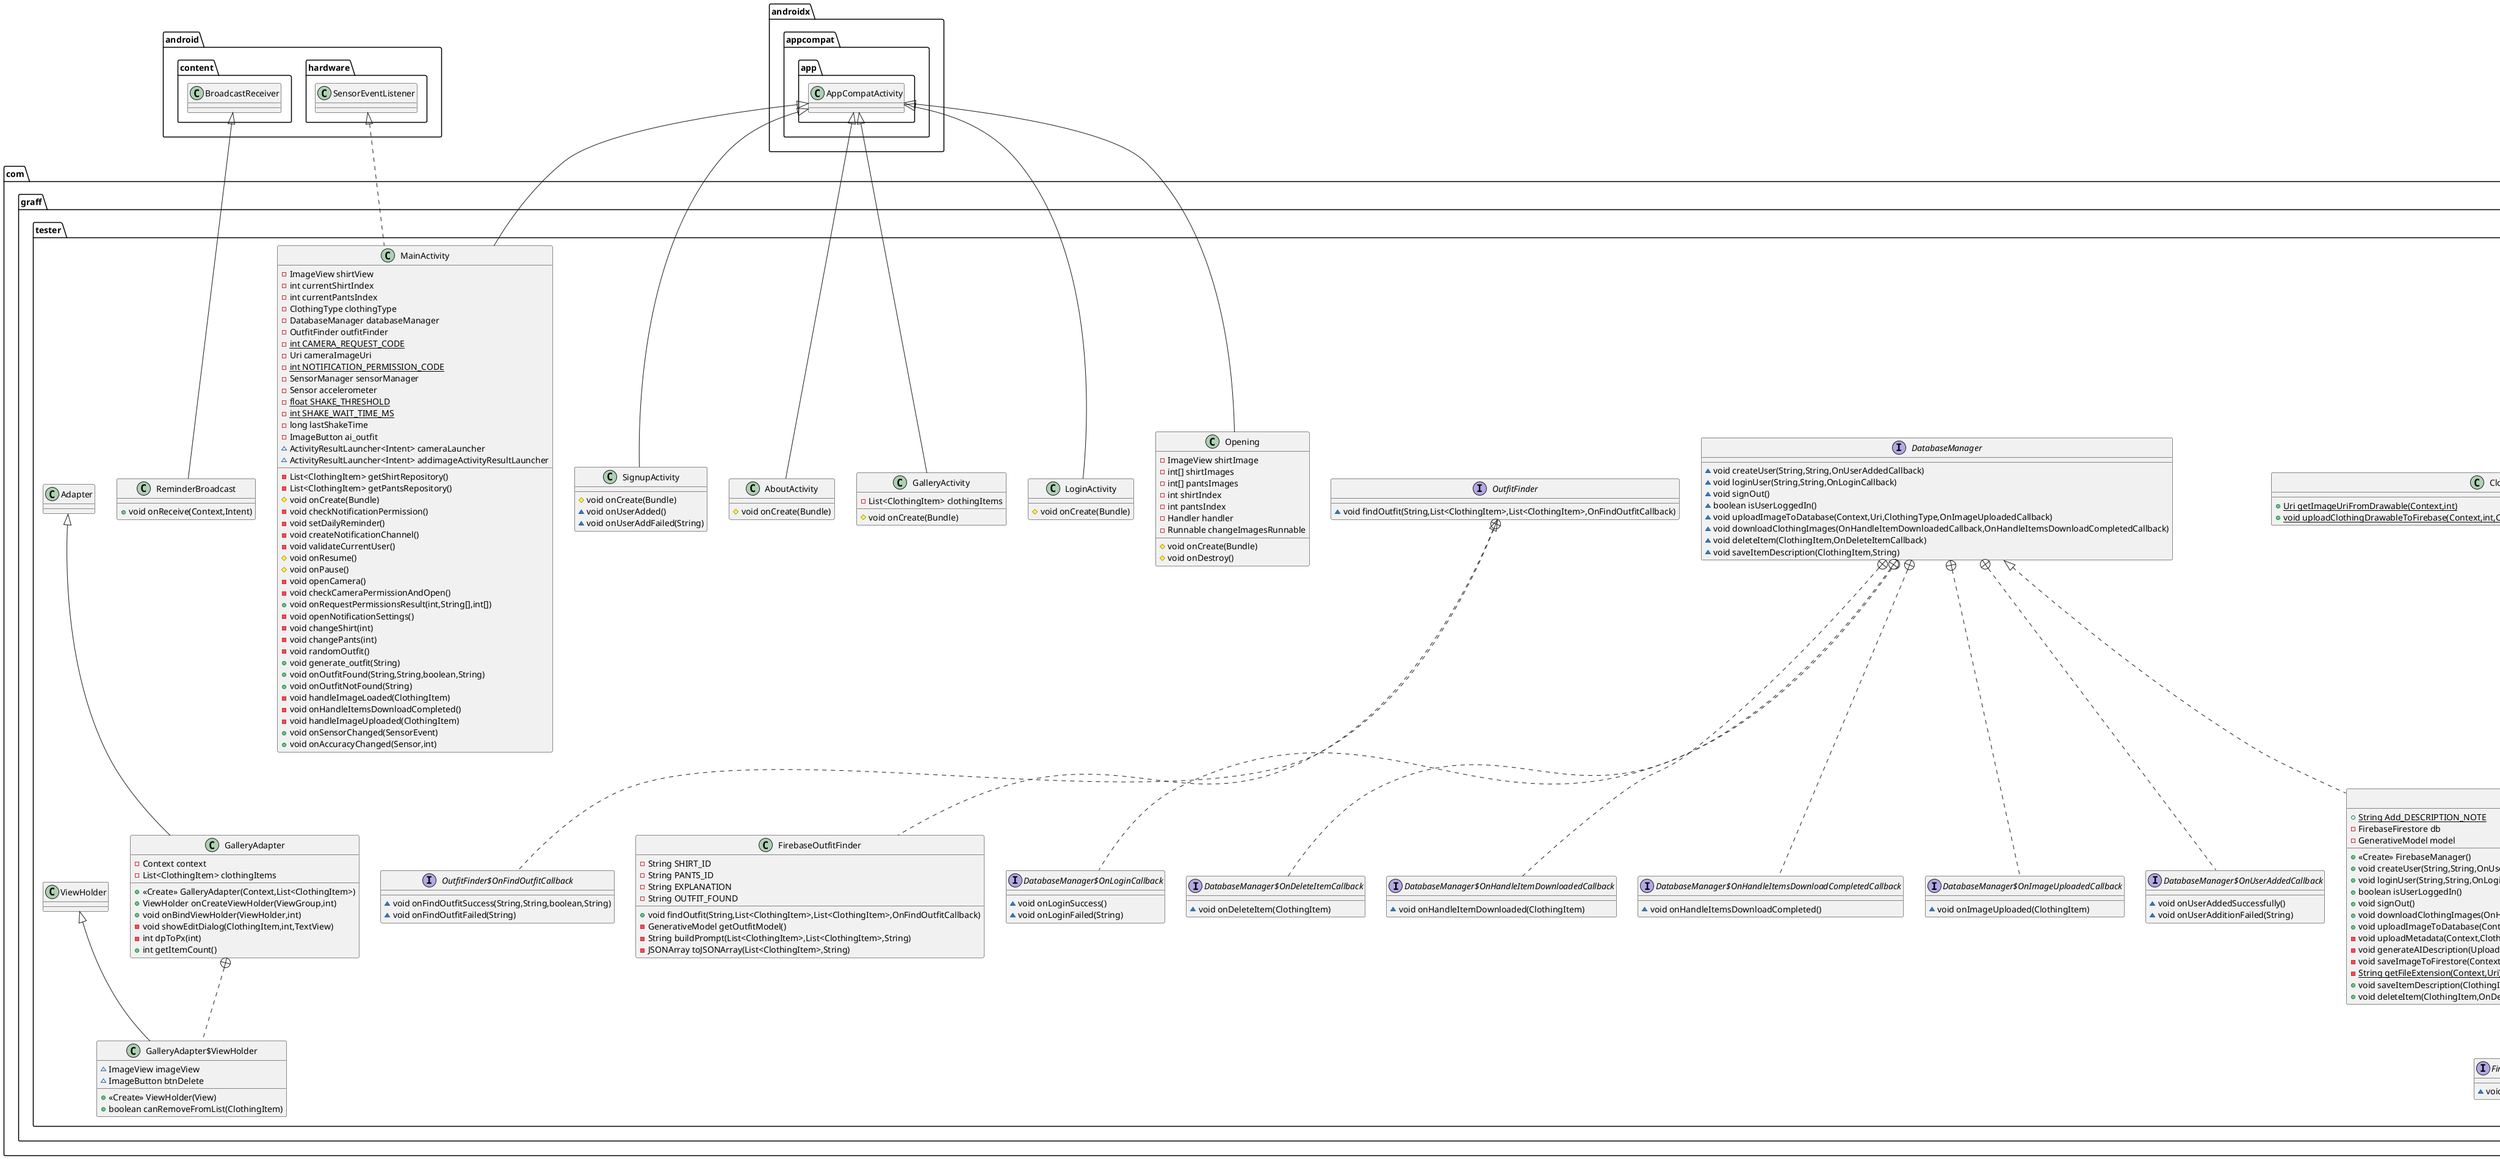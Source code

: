 @startuml
interface com.graff.tester.DatabaseManager {
~ void createUser(String,String,OnUserAddedCallback)
~ void loginUser(String,String,OnLoginCallback)
~ void signOut()
~ boolean isUserLoggedIn()
~ void uploadImageToDatabase(Context,Uri,ClothingType,OnImageUploadedCallback)
~ void downloadClothingImages(OnHandleItemDownloadedCallback,OnHandleItemsDownloadCompletedCallback)
~ void deleteItem(ClothingItem,OnDeleteItemCallback)
~ void saveItemDescription(ClothingItem,String)
}

interface com.graff.tester.DatabaseManager$OnLoginCallback {
~ void onLoginSuccess()
~ void onLoginFailed(String)
}

interface com.graff.tester.DatabaseManager$OnDeleteItemCallback {
~ void onDeleteItem(ClothingItem)
}

interface com.graff.tester.DatabaseManager$OnHandleItemDownloadedCallback {
~ void onHandleItemDownloaded(ClothingItem)
}

interface com.graff.tester.DatabaseManager$OnHandleItemsDownloadCompletedCallback {
~ void onHandleItemsDownloadCompleted()
}

interface com.graff.tester.DatabaseManager$OnImageUploadedCallback {
~ void onImageUploaded(ClothingItem)
}

interface com.graff.tester.DatabaseManager$OnUserAddedCallback {
~ void onUserAddedSuccessfully()
~ void onUserAdditionFailed(String)
}

class com.graff.tester.ClothingUtils {
+ {static} Uri getImageUriFromDrawable(Context,int)
+ {static} void uploadClothingDrawableToFirebase(Context,int,ClothingType,FirebaseManager.OnImageUploadedCallback)
}

interface com.graff.tester.OutfitFinder {
~ void findOutfit(String,List<ClothingItem>,List<ClothingItem>,OnFindOutfitCallback)
}

interface com.graff.tester.OutfitFinder$OnFindOutfitCallback {
~ void onFindOutfitSuccess(String,String,boolean,String)
~ void onFindOutfitFailed(String)
}

class com.graff.tester.MainActivity {
- ImageView shirtView
- int currentShirtIndex
- int currentPantsIndex
- ClothingType clothingType
- DatabaseManager databaseManager
- OutfitFinder outfitFinder
- {static} int CAMERA_REQUEST_CODE
- Uri cameraImageUri
- {static} int NOTIFICATION_PERMISSION_CODE
- SensorManager sensorManager
- Sensor accelerometer
- {static} float SHAKE_THRESHOLD
- {static} int SHAKE_WAIT_TIME_MS
- long lastShakeTime
- ImageButton ai_outfit
~ ActivityResultLauncher<Intent> cameraLauncher
~ ActivityResultLauncher<Intent> addimageActivityResultLauncher
- List<ClothingItem> getShirtRepository()
- List<ClothingItem> getPantsRepository()
# void onCreate(Bundle)
- void checkNotificationPermission()
- void setDailyReminder()
- void createNotificationChannel()
- void validateCurrentUser()
# void onResume()
# void onPause()
- void openCamera()
- void checkCameraPermissionAndOpen()
+ void onRequestPermissionsResult(int,String[],int[])
- void openNotificationSettings()
- void changeShirt(int)
- void changePants(int)
- void randomOutfit()
+ void generate_outfit(String)
+ void onOutfitFound(String,String,boolean,String)
+ void onOutfitNotFound(String)
- void handleImageLoaded(ClothingItem)
- void onHandleItemsDownloadCompleted()
- void handleImageUploaded(ClothingItem)
+ void onSensorChanged(SensorEvent)
+ void onAccuracyChanged(Sensor,int)
}


class com.graff.tester.SignupActivity {
# void onCreate(Bundle)
~ void onUserAdded()
~ void onUserAddFailed(String)
}

class com.graff.tester.GalleryAdapter {
- Context context
- List<ClothingItem> clothingItems
+ <<Create>> GalleryAdapter(Context,List<ClothingItem>)
+ ViewHolder onCreateViewHolder(ViewGroup,int)
+ void onBindViewHolder(ViewHolder,int)
- void showEditDialog(ClothingItem,int,TextView)
- int dpToPx(int)
+ int getItemCount()
}


class com.graff.tester.GalleryAdapter$ViewHolder {
~ ImageView imageView
~ ImageButton btnDelete
+ <<Create>> ViewHolder(View)
+ boolean canRemoveFromList(ClothingItem)
}


class com.graff.tester.FirebaseManager {
+ {static} String Add_DESCRIPTION_NOTE
- FirebaseFirestore db
- GenerativeModel model
+ <<Create>> FirebaseManager()
+ void createUser(String,String,OnUserAddedCallback)
+ void loginUser(String,String,OnLoginCallback)
+ boolean isUserLoggedIn()
+ void signOut()
+ void downloadClothingImages(OnHandleItemDownloadedCallback,OnHandleItemsDownloadCompletedCallback)
+ void uploadImageToDatabase(Context,Uri,ClothingType,OnImageUploadedCallback)
- void uploadMetadata(Context,ClothingType,OnImageUploadedCallback,String,StorageReference)
- void generateAIDescription(UploadTask.TaskSnapshot,OnDescriptionGeneratedCallback)
- void saveImageToFirestore(Context,String,ClothingType,String,OnImageUploadedCallback)
- {static} String getFileExtension(Context,Uri)
+ void saveItemDescription(ClothingItem,String)
+ void deleteItem(ClothingItem,OnDeleteItemCallback)
}


interface com.graff.tester.FirebaseManager$OnDescriptionGeneratedCallback {
~ void onDescriptionGenerated(String)
}

class com.graff.tester.models.ClothingItemRepository {
- {static} ClothingItemRepository instance
- List<ClothingItem> shirtItems
- List<ClothingItem> pantsItems
- <<Create>> ClothingItemRepository()
+ {static} ClothingItemRepository getInstance()
+ List<ClothingItem> getShirtItems()
+ List<ClothingItem> getPantsItems()
+ void addShirtItem(ClothingItem)
+ void addPantsItem(ClothingItem)
+ void removeItem(ClothingItem)
+ void clearShirtItems()
+ void clearPantsItems()
+ int getShirtIndexById(String)
+ int getPantsIndexById(String)
}


class com.graff.tester.PreferencesManager {
- {static} String PREFS_NAME
- {static} String KEY_USE_GEN_AI
- {static} String ALARM_SET
+ {static} void setUseGenAI(Context,boolean)
+ {static} boolean getUseGenAI(Context)
+ {static} void setAlarmOn(Context,boolean)
+ {static} boolean getAlarmOn(Context)
}


class com.graff.tester.Opening {
- ImageView shirtImage
- int[] shirtImages
- int[] pantsImages
- int shirtIndex
- int pantsIndex
- Handler handler
- Runnable changeImagesRunnable
# void onCreate(Bundle)
# void onDestroy()
}


enum com.graff.tester.models.ClothingType {
+  SHIRT
+  PANTS
+ String toString()
+ {static} ClothingType fromString(String)
}


class com.graff.tester.ReminderBroadcast {
+ void onReceive(Context,Intent)
}

class com.graff.tester.LoginActivity {
# void onCreate(Bundle)
}

class com.graff.tester.models.ClothingItem {
+ DocumentReference docRef
+ String imageUrl
+ ClothingType clothingType
+ String description
+ <<Create>> ClothingItem(DocumentReference,String,ClothingType,String)
+ DocumentReference getDocRef()
+ String getId()
+ String getImageUrl()
+ ClothingType getClothingType()
+ String getDescription()
+ void setDescription(String)
}


class com.graff.tester.GalleryActivity {
- List<ClothingItem> clothingItems
# void onCreate(Bundle)
}


class com.graff.tester.AboutActivity {
# void onCreate(Bundle)
}

class com.graff.tester.FirebaseOutfitFinder {
- String SHIRT_ID
- String PANTS_ID
- String EXPLANATION
- String OUTFIT_FOUND
+ void findOutfit(String,List<ClothingItem>,List<ClothingItem>,OnFindOutfitCallback)
- GenerativeModel getOutfitModel()
- String buildPrompt(List<ClothingItem>,List<ClothingItem>,String)
- JSONArray toJSONArray(List<ClothingItem>,String)
}


class com.graff.tester.AppConfig {
+ {static} DataSourceType CURRENT_DATABASE
}

enum com.graff.tester.DataSourceType {
+  FIREBASE
+  AWS
}

class com.graff.tester.DataManagerFactory {
+ {static} DatabaseManager getDataManager()
+ {static} OutfitFinder getOutfitFinder()
}



com.graff.tester.DatabaseManager +.. com.graff.tester.DatabaseManager$OnLoginCallback
com.graff.tester.DatabaseManager +.. com.graff.tester.DatabaseManager$OnDeleteItemCallback
com.graff.tester.DatabaseManager +.. com.graff.tester.DatabaseManager$OnHandleItemDownloadedCallback
com.graff.tester.DatabaseManager +.. com.graff.tester.DatabaseManager$OnHandleItemsDownloadCompletedCallback
com.graff.tester.DatabaseManager +.. com.graff.tester.DatabaseManager$OnImageUploadedCallback
com.graff.tester.DatabaseManager +.. com.graff.tester.DatabaseManager$OnUserAddedCallback
com.graff.tester.OutfitFinder +.. com.graff.tester.OutfitFinder$OnFindOutfitCallback
android.hardware.SensorEventListener <|.. com.graff.tester.MainActivity
androidx.appcompat.app.AppCompatActivity <|-- com.graff.tester.MainActivity
androidx.appcompat.app.AppCompatActivity <|-- com.graff.tester.SignupActivity
com.graff.tester.Adapter <|-- com.graff.tester.GalleryAdapter
com.graff.tester.GalleryAdapter +.. com.graff.tester.GalleryAdapter$ViewHolder
com.graff.tester.ViewHolder <|-- com.graff.tester.GalleryAdapter$ViewHolder
com.graff.tester.DatabaseManager <|.. com.graff.tester.FirebaseManager
com.graff.tester.FirebaseManager +.. com.graff.tester.FirebaseManager$OnDescriptionGeneratedCallback
androidx.appcompat.app.AppCompatActivity <|-- com.graff.tester.Opening
android.content.BroadcastReceiver <|-- com.graff.tester.ReminderBroadcast
androidx.appcompat.app.AppCompatActivity <|-- com.graff.tester.LoginActivity
androidx.appcompat.app.AppCompatActivity <|-- com.graff.tester.GalleryActivity
androidx.appcompat.app.AppCompatActivity <|-- com.graff.tester.AboutActivity
com.graff.tester.OutfitFinder <|.. com.graff.tester.FirebaseOutfitFinder
@enduml